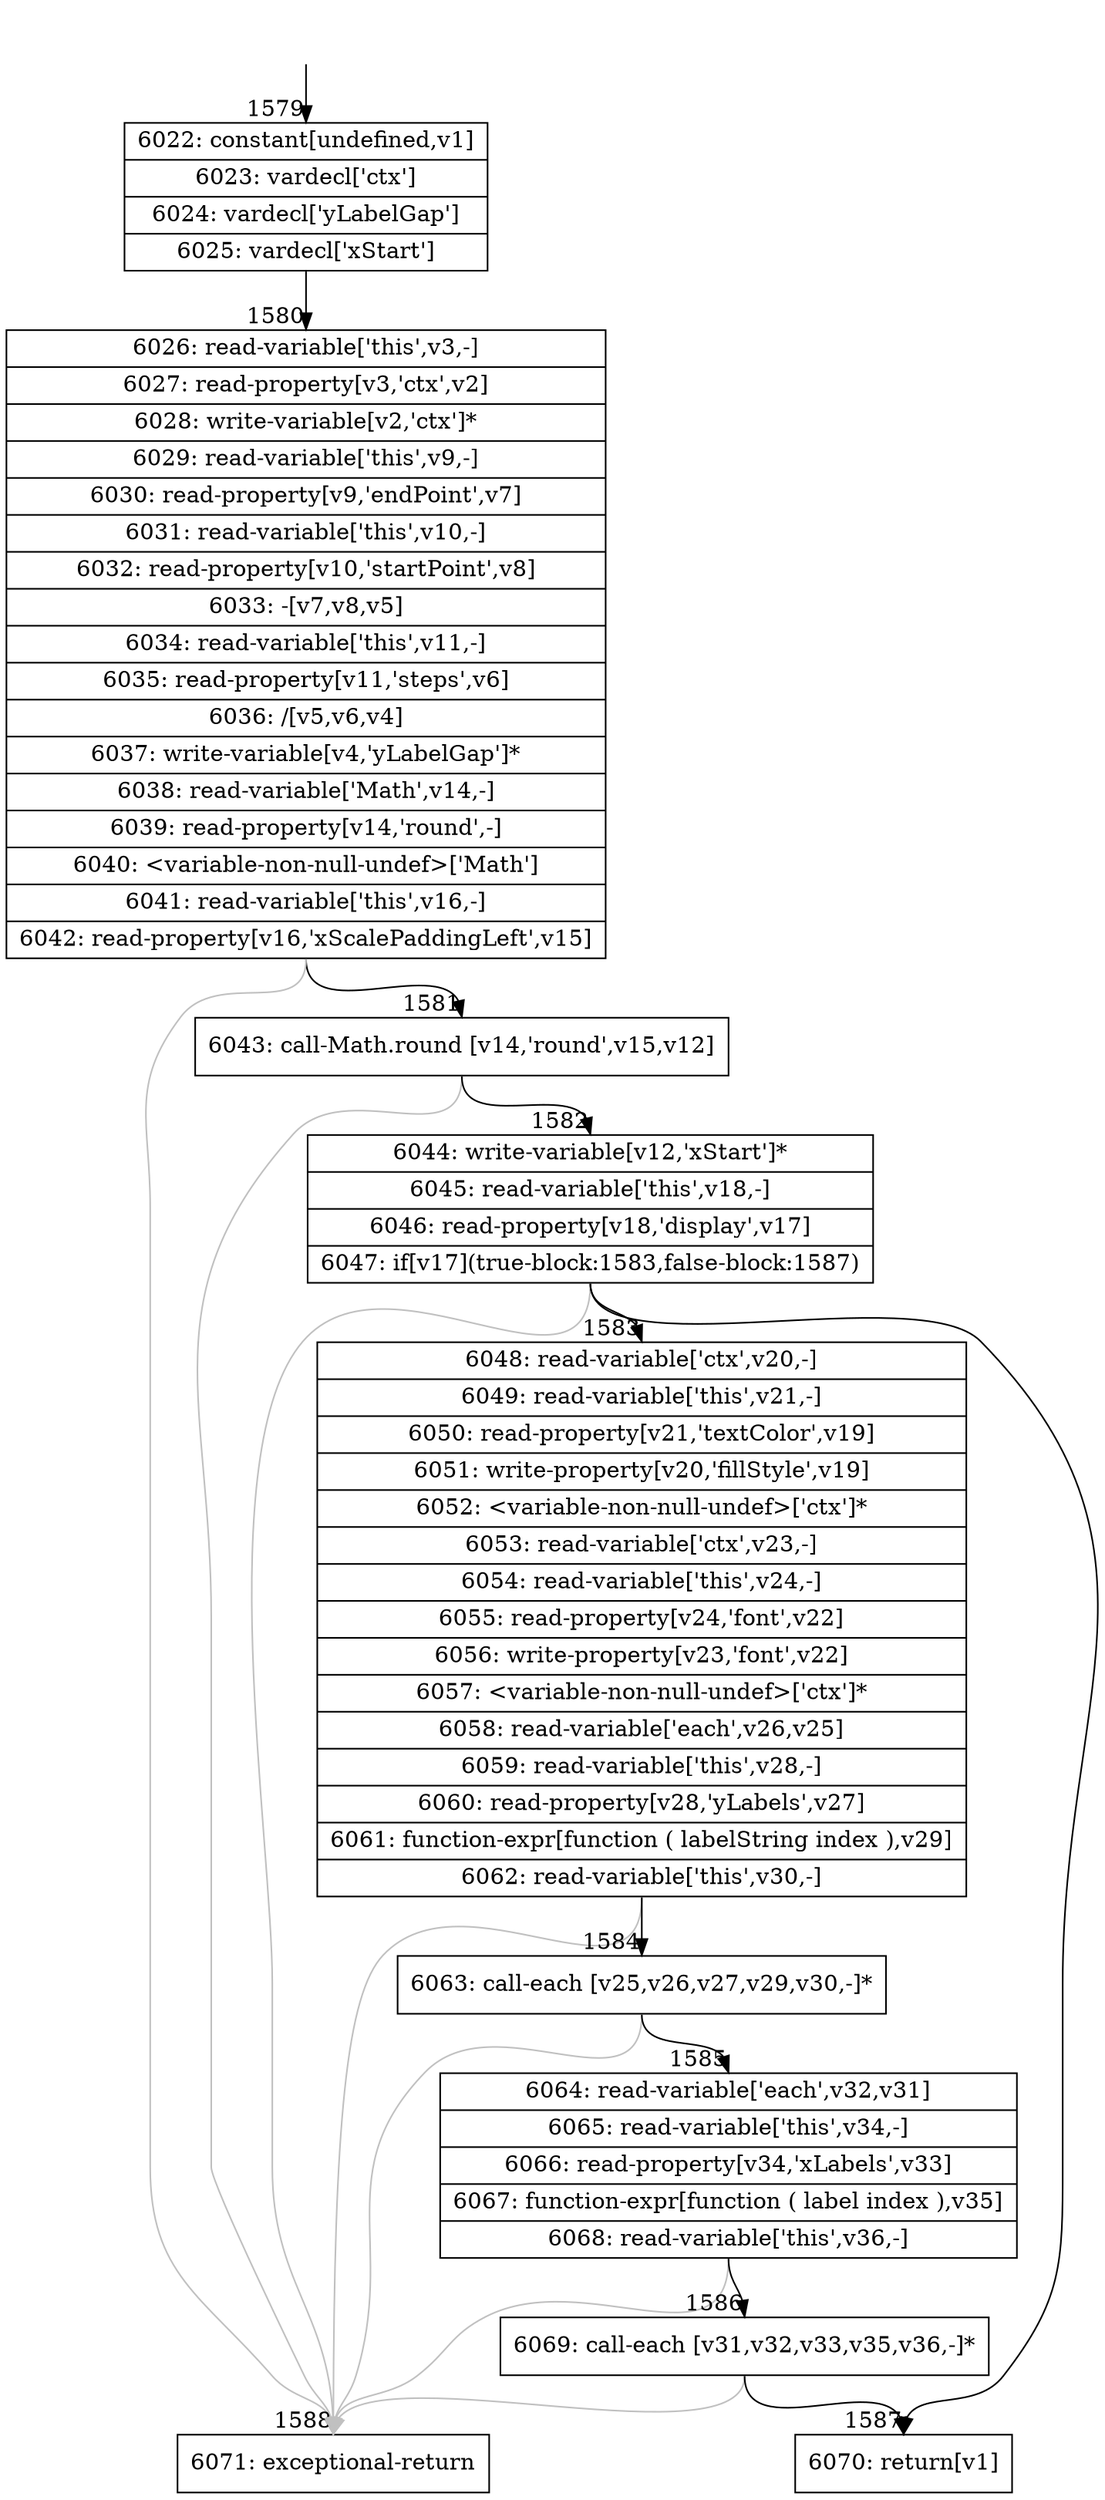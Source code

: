 digraph {
rankdir="TD"
BB_entry146[shape=none,label=""];
BB_entry146 -> BB1579 [tailport=s, headport=n, headlabel="    1579"]
BB1579 [shape=record label="{6022: constant[undefined,v1]|6023: vardecl['ctx']|6024: vardecl['yLabelGap']|6025: vardecl['xStart']}" ] 
BB1579 -> BB1580 [tailport=s, headport=n, headlabel="      1580"]
BB1580 [shape=record label="{6026: read-variable['this',v3,-]|6027: read-property[v3,'ctx',v2]|6028: write-variable[v2,'ctx']*|6029: read-variable['this',v9,-]|6030: read-property[v9,'endPoint',v7]|6031: read-variable['this',v10,-]|6032: read-property[v10,'startPoint',v8]|6033: -[v7,v8,v5]|6034: read-variable['this',v11,-]|6035: read-property[v11,'steps',v6]|6036: /[v5,v6,v4]|6037: write-variable[v4,'yLabelGap']*|6038: read-variable['Math',v14,-]|6039: read-property[v14,'round',-]|6040: \<variable-non-null-undef\>['Math']|6041: read-variable['this',v16,-]|6042: read-property[v16,'xScalePaddingLeft',v15]}" ] 
BB1580 -> BB1581 [tailport=s, headport=n, headlabel="      1581"]
BB1580 -> BB1588 [tailport=s, headport=n, color=gray, headlabel="      1588"]
BB1581 [shape=record label="{6043: call-Math.round [v14,'round',v15,v12]}" ] 
BB1581 -> BB1582 [tailport=s, headport=n, headlabel="      1582"]
BB1581 -> BB1588 [tailport=s, headport=n, color=gray]
BB1582 [shape=record label="{6044: write-variable[v12,'xStart']*|6045: read-variable['this',v18,-]|6046: read-property[v18,'display',v17]|6047: if[v17](true-block:1583,false-block:1587)}" ] 
BB1582 -> BB1583 [tailport=s, headport=n, headlabel="      1583"]
BB1582 -> BB1587 [tailport=s, headport=n, headlabel="      1587"]
BB1582 -> BB1588 [tailport=s, headport=n, color=gray]
BB1583 [shape=record label="{6048: read-variable['ctx',v20,-]|6049: read-variable['this',v21,-]|6050: read-property[v21,'textColor',v19]|6051: write-property[v20,'fillStyle',v19]|6052: \<variable-non-null-undef\>['ctx']*|6053: read-variable['ctx',v23,-]|6054: read-variable['this',v24,-]|6055: read-property[v24,'font',v22]|6056: write-property[v23,'font',v22]|6057: \<variable-non-null-undef\>['ctx']*|6058: read-variable['each',v26,v25]|6059: read-variable['this',v28,-]|6060: read-property[v28,'yLabels',v27]|6061: function-expr[function ( labelString index ),v29]|6062: read-variable['this',v30,-]}" ] 
BB1583 -> BB1584 [tailport=s, headport=n, headlabel="      1584"]
BB1583 -> BB1588 [tailport=s, headport=n, color=gray]
BB1584 [shape=record label="{6063: call-each [v25,v26,v27,v29,v30,-]*}" ] 
BB1584 -> BB1585 [tailport=s, headport=n, headlabel="      1585"]
BB1584 -> BB1588 [tailport=s, headport=n, color=gray]
BB1585 [shape=record label="{6064: read-variable['each',v32,v31]|6065: read-variable['this',v34,-]|6066: read-property[v34,'xLabels',v33]|6067: function-expr[function ( label index ),v35]|6068: read-variable['this',v36,-]}" ] 
BB1585 -> BB1586 [tailport=s, headport=n, headlabel="      1586"]
BB1585 -> BB1588 [tailport=s, headport=n, color=gray]
BB1586 [shape=record label="{6069: call-each [v31,v32,v33,v35,v36,-]*}" ] 
BB1586 -> BB1587 [tailport=s, headport=n]
BB1586 -> BB1588 [tailport=s, headport=n, color=gray]
BB1587 [shape=record label="{6070: return[v1]}" ] 
BB1588 [shape=record label="{6071: exceptional-return}" ] 
//#$~ 1718
}
